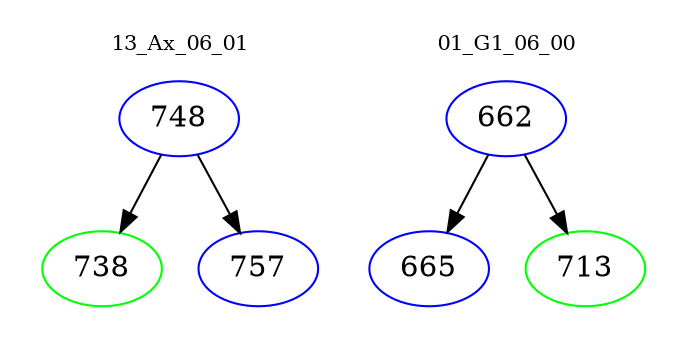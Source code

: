 digraph{
subgraph cluster_0 {
color = white
label = "13_Ax_06_01";
fontsize=10;
T0_748 [label="748", color="blue"]
T0_748 -> T0_738 [color="black"]
T0_738 [label="738", color="green"]
T0_748 -> T0_757 [color="black"]
T0_757 [label="757", color="blue"]
}
subgraph cluster_1 {
color = white
label = "01_G1_06_00";
fontsize=10;
T1_662 [label="662", color="blue"]
T1_662 -> T1_665 [color="black"]
T1_665 [label="665", color="blue"]
T1_662 -> T1_713 [color="black"]
T1_713 [label="713", color="green"]
}
}
